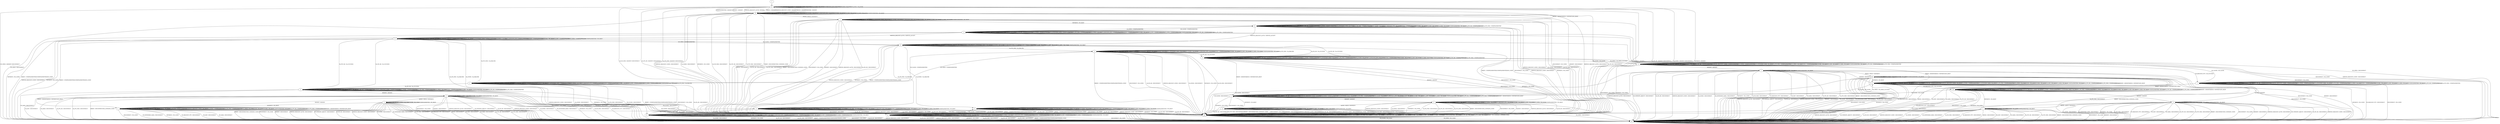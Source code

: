 digraph "" {
	graph ["Incoming time"=0.4537067413330078,
		"Outgoing time"=0.5196747779846191,
		Output="{'States': 32, 'Transitions': 683, 'Filename': '../results/ssh/OpenSSH-OpenSSH-cvc4-5.dot'}",
		Reference="{'States': 32, 'Transitions': 683, 'Filename': '../subjects/ssh/OpenSSH.dot'}",
		Solver=cvc4,
		Updated="{'States': 32, 'Transitions': 683, 'Filename': '../subjects/ssh/OpenSSH.dot'}",
		"f-measure"=1.0,
		precision=1.0,
		recall=1.0
	];
	a -> a	[key=0,
		label="KEXINIT / UNIMPLEMENTED"];
	a -> a	[key=1,
		label="SERVICE_REQUEST_AUTH / SERVICE_ACCEPT"];
	a -> a	[key=2,
		label="CH_WINDOW_ADJUST / CH_NONE"];
	a -> a	[key=3,
		label="DEBUG / NO_RESP"];
	a -> a	[key=4,
		label="CH_EXTENDED_DATA / CH_NONE"];
	a -> a	[key=5,
		label="CH_CLOSE / CH_NONE"];
	a -> a	[key=6,
		label="CH_REQUEST_PTY / CH_NONE"];
	a -> a	[key=7,
		label="KEX30 / UNIMPLEMENTED"];
	a -> a	[key=8,
		label="IGNORE / NO_RESP"];
	a -> a	[key=9,
		label="CH_EOF / CH_NONE"];
	a -> a	[key=10,
		label="CH_DATA / CH_NONE"];
	a -> a	[key=11,
		label="UNIMPLEMENTED / NO_RESP"];
	a -> a	[key=12,
		label="UA_PW_NOK / UA_FAILURE"];
	a -> h	[key=0,
		label="UA_PW_OK / UA_SUCCESS"];
	a -> u	[key=0,
		label="CH_OPEN / UNIMPLEMENTED"];
	a -> aa	[key=0,
		label="DISCONNECT / NO_CONN"];
	a -> aa	[key=1,
		label="UA_PK_OK / DISCONNECT"];
	a -> aa	[key=2,
		label="SERVICE_REQUEST_CONN / DISCONNECT"];
	a -> aa	[key=3,
		label="UA_NONE / DISCONNECT"];
	a -> aa	[key=4,
		label="NEWKEYS / NO_CONN"];
	a -> aa	[key=5,
		label="UA_PK_NOK / DISCONNECT"];
	a -> aa	[key=6,
		label="REKEY / UNIMPLEMENTED|UNIMPLEMENTED|NO_CONN"];
	b -> b	[key=0,
		label="KEXINIT / UNIMPLEMENTED"];
	b -> b	[key=1,
		label="CH_WINDOW_ADJUST / CH_NONE"];
	b -> b	[key=2,
		label="DEBUG / NO_RESP"];
	b -> b	[key=3,
		label="UA_PK_OK / UNIMPLEMENTED"];
	b -> b	[key=4,
		label="UA_NONE / UNIMPLEMENTED"];
	b -> b	[key=5,
		label="CH_EXTENDED_DATA / CH_NONE"];
	b -> b	[key=6,
		label="UA_PK_NOK / UNIMPLEMENTED"];
	b -> b	[key=7,
		label="CH_CLOSE / CH_NONE"];
	b -> b	[key=8,
		label="CH_REQUEST_PTY / CH_NONE"];
	b -> b	[key=9,
		label="KEX30 / UNIMPLEMENTED"];
	b -> b	[key=10,
		label="IGNORE / NO_RESP"];
	b -> b	[key=11,
		label="CH_EOF / CH_NONE"];
	b -> b	[key=12,
		label="CH_DATA / CH_NONE"];
	b -> b	[key=13,
		label="UNIMPLEMENTED / NO_RESP"];
	b -> b	[key=14,
		label="UA_PW_OK / UNIMPLEMENTED"];
	b -> b	[key=15,
		label="UA_PW_NOK / UNIMPLEMENTED"];
	b -> j	[key=0,
		label="CH_OPEN / UNIMPLEMENTED"];
	b -> w	[key=0,
		label="SERVICE_REQUEST_AUTH / SERVICE_ACCEPT"];
	b -> aa	[key=0,
		label="DISCONNECT / NO_CONN"];
	b -> aa	[key=1,
		label="SERVICE_REQUEST_CONN / DISCONNECT"];
	b -> aa	[key=2,
		label="NEWKEYS / NO_CONN"];
	b -> aa	[key=3,
		label="REKEY / UNIMPLEMENTED|UNIMPLEMENTED|NO_CONN"];
	c -> b	[key=0,
		label="NEWKEYS / NO_RESP"];
	c -> c	[key=0,
		label="CH_WINDOW_ADJUST / CH_NONE"];
	c -> c	[key=1,
		label="DEBUG / NO_RESP"];
	c -> c	[key=2,
		label="CH_EXTENDED_DATA / CH_NONE"];
	c -> c	[key=3,
		label="CH_CLOSE / CH_NONE"];
	c -> c	[key=4,
		label="CH_REQUEST_PTY / CH_NONE"];
	c -> c	[key=5,
		label="IGNORE / NO_RESP"];
	c -> c	[key=6,
		label="CH_EOF / CH_NONE"];
	c -> c	[key=7,
		label="CH_DATA / CH_NONE"];
	c -> c	[key=8,
		label="UNIMPLEMENTED / NO_RESP"];
	c -> aa	[key=0,
		label="DISCONNECT / NO_CONN"];
	c -> aa	[key=1,
		label="KEXINIT / DISCONNECT"];
	c -> aa	[key=2,
		label="SERVICE_REQUEST_AUTH / DISCONNECT"];
	c -> aa	[key=3,
		label="UA_PK_OK / DISCONNECT"];
	c -> aa	[key=4,
		label="SERVICE_REQUEST_CONN / DISCONNECT"];
	c -> aa	[key=5,
		label="UA_NONE / DISCONNECT"];
	c -> aa	[key=6,
		label="UA_PK_NOK / DISCONNECT"];
	c -> aa	[key=7,
		label="KEX30 / DISCONNECT"];
	c -> aa	[key=8,
		label="UA_PW_OK / DISCONNECT"];
	c -> aa	[key=9,
		label="UA_PW_NOK / DISCONNECT"];
	c -> aa	[key=10,
		label="REKEY / DISCONNECT|NO_CONN|NO_CONN"];
	c -> ee	[key=0,
		label="CH_OPEN / DISCONNECT"];
	d -> d	[key=0,
		label="SERVICE_REQUEST_AUTH / UNIMPLEMENTED"];
	d -> d	[key=1,
		label="CH_WINDOW_ADJUST / NO_RESP"];
	d -> d	[key=2,
		label="DEBUG / NO_RESP"];
	d -> d	[key=3,
		label="UA_PK_OK / UNIMPLEMENTED"];
	d -> d	[key=4,
		label="SERVICE_REQUEST_CONN / UNIMPLEMENTED"];
	d -> d	[key=5,
		label="UA_NONE / UNIMPLEMENTED"];
	d -> d	[key=6,
		label="CH_EXTENDED_DATA / NO_RESP"];
	d -> d	[key=7,
		label="UA_PK_NOK / UNIMPLEMENTED"];
	d -> d	[key=8,
		label="CH_OPEN / CH_MAX"];
	d -> d	[key=9,
		label="KEX30 / UNIMPLEMENTED"];
	d -> d	[key=10,
		label="IGNORE / NO_RESP"];
	d -> d	[key=11,
		label="CH_EOF / NO_RESP"];
	d -> d	[key=12,
		label="CH_DATA / NO_RESP"];
	d -> d	[key=13,
		label="UNIMPLEMENTED / NO_RESP"];
	d -> d	[key=14,
		label="UA_PW_OK / UNIMPLEMENTED"];
	d -> d	[key=15,
		label="UA_PW_NOK / UNIMPLEMENTED"];
	d -> h	[key=0,
		label="CH_CLOSE / CH_CLOSE"];
	d -> i	[key=0,
		label="CH_REQUEST_PTY / CH_SUCCESS"];
	d -> p	[key=0,
		label="REKEY / KEXINIT|KEX31+NEWKEYS|NO_RESP"];
	d -> t	[key=0,
		label="KEXINIT / KEXINIT"];
	d -> ee	[key=0,
		label="DISCONNECT / NO_CONN"];
	d -> ee	[key=1,
		label="NEWKEYS / NO_CONN"];
	e -> e	[key=0,
		label="KEXINIT / UNIMPLEMENTED"];
	e -> e	[key=1,
		label="SERVICE_REQUEST_AUTH / SERVICE_ACCEPT"];
	e -> e	[key=2,
		label="CH_WINDOW_ADJUST / CH_NONE"];
	e -> e	[key=3,
		label="DEBUG / NO_RESP"];
	e -> e	[key=4,
		label="CH_EXTENDED_DATA / CH_NONE"];
	e -> e	[key=5,
		label="UA_PK_NOK / UA_FAILURE"];
	e -> e	[key=6,
		label="CH_CLOSE / CH_NONE"];
	e -> e	[key=7,
		label="CH_REQUEST_PTY / CH_NONE"];
	e -> e	[key=8,
		label="KEX30 / UNIMPLEMENTED"];
	e -> e	[key=9,
		label="IGNORE / NO_RESP"];
	e -> e	[key=10,
		label="CH_EOF / CH_NONE"];
	e -> e	[key=11,
		label="CH_DATA / CH_NONE"];
	e -> e	[key=12,
		label="UNIMPLEMENTED / NO_RESP"];
	e -> k	[key=0,
		label="CH_OPEN / UNIMPLEMENTED"];
	e -> aa	[key=0,
		label="DISCONNECT / NO_CONN"];
	e -> aa	[key=1,
		label="UA_PK_OK / DISCONNECT"];
	e -> aa	[key=2,
		label="SERVICE_REQUEST_CONN / DISCONNECT"];
	e -> aa	[key=3,
		label="UA_NONE / DISCONNECT"];
	e -> aa	[key=4,
		label="NEWKEYS / NO_CONN"];
	e -> aa	[key=5,
		label="UA_PW_OK / DISCONNECT"];
	e -> aa	[key=6,
		label="UA_PW_NOK / DISCONNECT"];
	e -> aa	[key=7,
		label="REKEY / UNIMPLEMENTED|UNIMPLEMENTED|NO_CONN"];
	f -> m	[key=0];
	g -> g	[key=0,
		label="CH_WINDOW_ADJUST / CH_NONE"];
	g -> g	[key=1,
		label="DEBUG / NO_RESP"];
	g -> g	[key=2,
		label="CH_EXTENDED_DATA / CH_NONE"];
	g -> g	[key=3,
		label="CH_CLOSE / CH_NONE"];
	g -> g	[key=4,
		label="CH_REQUEST_PTY / CH_NONE"];
	g -> g	[key=5,
		label="IGNORE / NO_RESP"];
	g -> g	[key=6,
		label="CH_EOF / CH_NONE"];
	g -> g	[key=7,
		label="CH_DATA / CH_NONE"];
	g -> g	[key=8,
		label="UNIMPLEMENTED / NO_RESP"];
	g -> r	[key=0,
		label="NEWKEYS / NO_RESP"];
	g -> aa	[key=0,
		label="DISCONNECT / NO_CONN"];
	g -> aa	[key=1,
		label="KEXINIT / DISCONNECT"];
	g -> aa	[key=2,
		label="SERVICE_REQUEST_AUTH / DISCONNECT"];
	g -> aa	[key=3,
		label="UA_PK_OK / DISCONNECT"];
	g -> aa	[key=4,
		label="SERVICE_REQUEST_CONN / DISCONNECT"];
	g -> aa	[key=5,
		label="UA_NONE / DISCONNECT"];
	g -> aa	[key=6,
		label="UA_PK_NOK / DISCONNECT"];
	g -> aa	[key=7,
		label="KEX30 / DISCONNECT"];
	g -> aa	[key=8,
		label="UA_PW_OK / DISCONNECT"];
	g -> aa	[key=9,
		label="UA_PW_NOK / DISCONNECT"];
	g -> aa	[key=10,
		label="REKEY / DISCONNECT|NO_CONN|NO_CONN"];
	g -> ee	[key=0,
		label="CH_OPEN / DISCONNECT"];
	h -> d	[key=0,
		label="CH_OPEN / CH_OPEN_SUCCESS"];
	h -> h	[key=0,
		label="SERVICE_REQUEST_AUTH / UNIMPLEMENTED"];
	h -> h	[key=1,
		label="CH_WINDOW_ADJUST / CH_NONE"];
	h -> h	[key=2,
		label="DEBUG / NO_RESP"];
	h -> h	[key=3,
		label="UA_PK_OK / UNIMPLEMENTED"];
	h -> h	[key=4,
		label="SERVICE_REQUEST_CONN / UNIMPLEMENTED"];
	h -> h	[key=5,
		label="UA_NONE / UNIMPLEMENTED"];
	h -> h	[key=6,
		label="CH_EXTENDED_DATA / CH_NONE"];
	h -> h	[key=7,
		label="UA_PK_NOK / UNIMPLEMENTED"];
	h -> h	[key=8,
		label="CH_CLOSE / CH_NONE"];
	h -> h	[key=9,
		label="CH_REQUEST_PTY / CH_NONE"];
	h -> h	[key=10,
		label="KEX30 / UNIMPLEMENTED"];
	h -> h	[key=11,
		label="IGNORE / NO_RESP"];
	h -> h	[key=12,
		label="CH_EOF / CH_NONE"];
	h -> h	[key=13,
		label="CH_DATA / CH_NONE"];
	h -> h	[key=14,
		label="UNIMPLEMENTED / NO_RESP"];
	h -> h	[key=15,
		label="UA_PW_OK / UNIMPLEMENTED"];
	h -> h	[key=16,
		label="UA_PW_NOK / UNIMPLEMENTED"];
	h -> r	[key=0,
		label="REKEY / KEXINIT|KEX31+NEWKEYS|NO_RESP"];
	h -> y	[key=0,
		label="KEXINIT / KEXINIT"];
	h -> aa	[key=0,
		label="DISCONNECT / NO_CONN"];
	h -> aa	[key=1,
		label="NEWKEYS / NO_CONN"];
	i -> h	[key=0,
		label="CH_CLOSE / CH_CLOSE"];
	i -> i	[key=0,
		label="SERVICE_REQUEST_AUTH / UNIMPLEMENTED"];
	i -> i	[key=1,
		label="CH_WINDOW_ADJUST / NO_RESP"];
	i -> i	[key=2,
		label="DEBUG / NO_RESP"];
	i -> i	[key=3,
		label="UA_PK_OK / UNIMPLEMENTED"];
	i -> i	[key=4,
		label="SERVICE_REQUEST_CONN / UNIMPLEMENTED"];
	i -> i	[key=5,
		label="UA_NONE / UNIMPLEMENTED"];
	i -> i	[key=6,
		label="CH_EXTENDED_DATA / NO_RESP"];
	i -> i	[key=7,
		label="UA_PK_NOK / UNIMPLEMENTED"];
	i -> i	[key=8,
		label="CH_OPEN / CH_MAX"];
	i -> i	[key=9,
		label="KEX30 / UNIMPLEMENTED"];
	i -> i	[key=10,
		label="IGNORE / NO_RESP"];
	i -> i	[key=11,
		label="CH_EOF / NO_RESP"];
	i -> i	[key=12,
		label="CH_DATA / NO_RESP"];
	i -> i	[key=13,
		label="UNIMPLEMENTED / NO_RESP"];
	i -> i	[key=14,
		label="UA_PW_OK / UNIMPLEMENTED"];
	i -> i	[key=15,
		label="UA_PW_NOK / UNIMPLEMENTED"];
	i -> n	[key=0,
		label="KEXINIT / KEXINIT"];
	i -> dd	[key=0,
		label="REKEY / KEXINIT|KEX31+NEWKEYS|NO_RESP"];
	i -> ee	[key=0,
		label="DISCONNECT / NO_CONN"];
	i -> ee	[key=1,
		label="NEWKEYS / NO_CONN"];
	i -> ee	[key=2,
		label="CH_REQUEST_PTY / DISCONNECT"];
	j -> b	[key=0,
		label="CH_CLOSE / UNIMPLEMENTED"];
	j -> j	[key=0,
		label="KEXINIT / UNIMPLEMENTED"];
	j -> j	[key=1,
		label="CH_WINDOW_ADJUST / UNIMPLEMENTED"];
	j -> j	[key=2,
		label="DEBUG / NO_RESP"];
	j -> j	[key=3,
		label="UA_PK_OK / UNIMPLEMENTED"];
	j -> j	[key=4,
		label="UA_NONE / UNIMPLEMENTED"];
	j -> j	[key=5,
		label="CH_EXTENDED_DATA / UNIMPLEMENTED"];
	j -> j	[key=6,
		label="UA_PK_NOK / UNIMPLEMENTED"];
	j -> j	[key=7,
		label="CH_OPEN / CH_MAX"];
	j -> j	[key=8,
		label="CH_REQUEST_PTY / UNIMPLEMENTED"];
	j -> j	[key=9,
		label="KEX30 / UNIMPLEMENTED"];
	j -> j	[key=10,
		label="IGNORE / NO_RESP"];
	j -> j	[key=11,
		label="CH_EOF / UNIMPLEMENTED"];
	j -> j	[key=12,
		label="CH_DATA / UNIMPLEMENTED"];
	j -> j	[key=13,
		label="UNIMPLEMENTED / NO_RESP"];
	j -> j	[key=14,
		label="UA_PW_OK / UNIMPLEMENTED"];
	j -> j	[key=15,
		label="UA_PW_NOK / UNIMPLEMENTED"];
	j -> cc	[key=0,
		label="SERVICE_REQUEST_AUTH / SERVICE_ACCEPT"];
	j -> ee	[key=0,
		label="DISCONNECT / NO_CONN"];
	j -> ee	[key=1,
		label="SERVICE_REQUEST_CONN / DISCONNECT"];
	j -> ee	[key=2,
		label="NEWKEYS / NO_CONN"];
	j -> ee	[key=3,
		label="REKEY / UNIMPLEMENTED|UNIMPLEMENTED|NO_CONN"];
	k -> e	[key=0,
		label="CH_CLOSE / UNIMPLEMENTED"];
	k -> k	[key=0,
		label="KEXINIT / UNIMPLEMENTED"];
	k -> k	[key=1,
		label="SERVICE_REQUEST_AUTH / SERVICE_ACCEPT"];
	k -> k	[key=2,
		label="CH_WINDOW_ADJUST / UNIMPLEMENTED"];
	k -> k	[key=3,
		label="DEBUG / NO_RESP"];
	k -> k	[key=4,
		label="CH_EXTENDED_DATA / UNIMPLEMENTED"];
	k -> k	[key=5,
		label="UA_PK_NOK / UA_FAILURE"];
	k -> k	[key=6,
		label="CH_OPEN / CH_MAX"];
	k -> k	[key=7,
		label="CH_REQUEST_PTY / UNIMPLEMENTED"];
	k -> k	[key=8,
		label="KEX30 / UNIMPLEMENTED"];
	k -> k	[key=9,
		label="IGNORE / NO_RESP"];
	k -> k	[key=10,
		label="CH_EOF / UNIMPLEMENTED"];
	k -> k	[key=11,
		label="CH_DATA / UNIMPLEMENTED"];
	k -> k	[key=12,
		label="UNIMPLEMENTED / NO_RESP"];
	k -> ee	[key=0,
		label="DISCONNECT / NO_CONN"];
	k -> ee	[key=1,
		label="UA_PK_OK / DISCONNECT"];
	k -> ee	[key=2,
		label="SERVICE_REQUEST_CONN / DISCONNECT"];
	k -> ee	[key=3,
		label="UA_NONE / DISCONNECT"];
	k -> ee	[key=4,
		label="NEWKEYS / NO_CONN"];
	k -> ee	[key=5,
		label="UA_PW_OK / DISCONNECT"];
	k -> ee	[key=6,
		label="UA_PW_NOK / DISCONNECT"];
	k -> ee	[key=7,
		label="REKEY / UNIMPLEMENTED|UNIMPLEMENTED|NO_CONN"];
	l -> l	[key=0,
		label="DEBUG / NO_RESP"];
	l -> l	[key=1,
		label="CH_OPEN / CH_MAX"];
	l -> l	[key=2,
		label="IGNORE / NO_RESP"];
	l -> l	[key=3,
		label="UNIMPLEMENTED / NO_RESP"];
	l -> o	[key=0,
		label="KEX30 / KEX31+NEWKEYS"];
	l -> aa	[key=0,
		label="CH_CLOSE / DISCONNECT"];
	l -> ee	[key=0,
		label="DISCONNECT / NO_CONN"];
	l -> ee	[key=1,
		label="KEXINIT / DISCONNECT"];
	l -> ee	[key=2,
		label="SERVICE_REQUEST_AUTH / DISCONNECT"];
	l -> ee	[key=3,
		label="CH_WINDOW_ADJUST / DISCONNECT"];
	l -> ee	[key=4,
		label="UA_PK_OK / DISCONNECT"];
	l -> ee	[key=5,
		label="SERVICE_REQUEST_CONN / DISCONNECT"];
	l -> ee	[key=6,
		label="UA_NONE / DISCONNECT"];
	l -> ee	[key=7,
		label="CH_EXTENDED_DATA / DISCONNECT"];
	l -> ee	[key=8,
		label="NEWKEYS / NO_CONN"];
	l -> ee	[key=9,
		label="UA_PK_NOK / DISCONNECT"];
	l -> ee	[key=10,
		label="CH_REQUEST_PTY / DISCONNECT"];
	l -> ee	[key=11,
		label="CH_EOF / DISCONNECT"];
	l -> ee	[key=12,
		label="CH_DATA / DISCONNECT"];
	l -> ee	[key=13,
		label="UA_PW_OK / DISCONNECT"];
	l -> ee	[key=14,
		label="UA_PW_NOK / DISCONNECT"];
	l -> ee	[key=15,
		label="REKEY / DISCONNECT|NO_CONN|NO_CONN"];
	m -> b	[key=0,
		label="REKEY / KEXINIT|KEX31+NEWKEYS|NO_RESP"];
	m -> m	[key=0,
		label="CH_WINDOW_ADJUST / CH_NONE"];
	m -> m	[key=1,
		label="CH_EXTENDED_DATA / CH_NONE"];
	m -> m	[key=2,
		label="CH_CLOSE / CH_NONE"];
	m -> m	[key=3,
		label="CH_REQUEST_PTY / CH_NONE"];
	m -> m	[key=4,
		label="CH_EOF / CH_NONE"];
	m -> m	[key=5,
		label="CH_DATA / CH_NONE"];
	m -> aa	[key=0,
		label="DISCONNECT / KEXINIT"];
	m -> aa	[key=1,
		label="UA_PK_OK / KEXINIT+DISCONNECT"];
	m -> aa	[key=2,
		label="UA_NONE / KEXINIT+DISCONNECT"];
	m -> aa	[key=3,
		label="NEWKEYS / KEXINIT"];
	m -> aa	[key=4,
		label="UA_PK_NOK / KEXINIT+DISCONNECT"];
	m -> aa	[key=5,
		label="UA_PW_OK / KEXINIT+DISCONNECT"];
	m -> aa	[key=6,
		label="UA_PW_NOK / KEXINIT+DISCONNECT"];
	m -> ee	[key=0,
		label="CH_OPEN / KEXINIT+DISCONNECT"];
	m -> ff	[key=0,
		label="KEXINIT / KEXINIT"];
	m -> ff	[key=1,
		label="SERVICE_REQUEST_AUTH / KEXINIT"];
	m -> ff	[key=2,
		label="DEBUG / KEXINIT"];
	m -> ff	[key=3,
		label="SERVICE_REQUEST_CONN / KEXINIT"];
	m -> ff	[key=4,
		label="KEX30 / KEXINIT"];
	m -> ff	[key=5,
		label="IGNORE / KEXINIT"];
	m -> ff	[key=6,
		label="UNIMPLEMENTED / KEXINIT"];
	n -> n	[key=0,
		label="DEBUG / NO_RESP"];
	n -> n	[key=1,
		label="CH_OPEN / CH_MAX"];
	n -> n	[key=2,
		label="IGNORE / NO_RESP"];
	n -> n	[key=3,
		label="UNIMPLEMENTED / NO_RESP"];
	n -> s	[key=0,
		label="KEX30 / KEX31+NEWKEYS"];
	n -> aa	[key=0,
		label="CH_CLOSE / DISCONNECT"];
	n -> ee	[key=0,
		label="DISCONNECT / NO_CONN"];
	n -> ee	[key=1,
		label="KEXINIT / DISCONNECT"];
	n -> ee	[key=2,
		label="SERVICE_REQUEST_AUTH / DISCONNECT"];
	n -> ee	[key=3,
		label="CH_WINDOW_ADJUST / DISCONNECT"];
	n -> ee	[key=4,
		label="UA_PK_OK / DISCONNECT"];
	n -> ee	[key=5,
		label="SERVICE_REQUEST_CONN / DISCONNECT"];
	n -> ee	[key=6,
		label="UA_NONE / DISCONNECT"];
	n -> ee	[key=7,
		label="CH_EXTENDED_DATA / DISCONNECT"];
	n -> ee	[key=8,
		label="NEWKEYS / NO_CONN"];
	n -> ee	[key=9,
		label="UA_PK_NOK / DISCONNECT"];
	n -> ee	[key=10,
		label="CH_REQUEST_PTY / DISCONNECT"];
	n -> ee	[key=11,
		label="CH_EOF / DISCONNECT"];
	n -> ee	[key=12,
		label="CH_DATA / DISCONNECT"];
	n -> ee	[key=13,
		label="UA_PW_OK / DISCONNECT"];
	n -> ee	[key=14,
		label="UA_PW_NOK / DISCONNECT"];
	n -> ee	[key=15,
		label="REKEY / DISCONNECT|NO_CONN|NO_CONN"];
	o -> o	[key=0,
		label="DEBUG / NO_RESP"];
	o -> o	[key=1,
		label="CH_OPEN / CH_MAX"];
	o -> o	[key=2,
		label="IGNORE / NO_RESP"];
	o -> o	[key=3,
		label="UNIMPLEMENTED / NO_RESP"];
	o -> z	[key=0,
		label="NEWKEYS / NO_RESP"];
	o -> aa	[key=0,
		label="CH_CLOSE / DISCONNECT"];
	o -> ee	[key=0,
		label="DISCONNECT / NO_CONN"];
	o -> ee	[key=1,
		label="KEXINIT / DISCONNECT"];
	o -> ee	[key=2,
		label="SERVICE_REQUEST_AUTH / DISCONNECT"];
	o -> ee	[key=3,
		label="CH_WINDOW_ADJUST / DISCONNECT"];
	o -> ee	[key=4,
		label="UA_PK_OK / DISCONNECT"];
	o -> ee	[key=5,
		label="SERVICE_REQUEST_CONN / DISCONNECT"];
	o -> ee	[key=6,
		label="UA_NONE / DISCONNECT"];
	o -> ee	[key=7,
		label="CH_EXTENDED_DATA / DISCONNECT"];
	o -> ee	[key=8,
		label="UA_PK_NOK / DISCONNECT"];
	o -> ee	[key=9,
		label="CH_REQUEST_PTY / DISCONNECT"];
	o -> ee	[key=10,
		label="KEX30 / DISCONNECT"];
	o -> ee	[key=11,
		label="CH_EOF / DISCONNECT"];
	o -> ee	[key=12,
		label="CH_DATA / DISCONNECT"];
	o -> ee	[key=13,
		label="UA_PW_OK / DISCONNECT"];
	o -> ee	[key=14,
		label="UA_PW_NOK / DISCONNECT"];
	o -> ee	[key=15,
		label="REKEY / DISCONNECT|NO_CONN|NO_CONN"];
	p -> p	[key=0,
		label="SERVICE_REQUEST_AUTH / NO_RESP"];
	p -> p	[key=1,
		label="CH_WINDOW_ADJUST / NO_RESP"];
	p -> p	[key=2,
		label="DEBUG / NO_RESP"];
	p -> p	[key=3,
		label="UA_PK_OK / UNIMPLEMENTED"];
	p -> p	[key=4,
		label="SERVICE_REQUEST_CONN / NO_RESP"];
	p -> p	[key=5,
		label="UA_NONE / UNIMPLEMENTED"];
	p -> p	[key=6,
		label="CH_EXTENDED_DATA / NO_RESP"];
	p -> p	[key=7,
		label="UA_PK_NOK / UNIMPLEMENTED"];
	p -> p	[key=8,
		label="CH_OPEN / CH_MAX"];
	p -> p	[key=9,
		label="KEX30 / NO_RESP"];
	p -> p	[key=10,
		label="IGNORE / NO_RESP"];
	p -> p	[key=11,
		label="CH_EOF / NO_RESP"];
	p -> p	[key=12,
		label="CH_DATA / NO_RESP"];
	p -> p	[key=13,
		label="UNIMPLEMENTED / NO_RESP"];
	p -> p	[key=14,
		label="UA_PW_OK / UNIMPLEMENTED"];
	p -> p	[key=15,
		label="UA_PW_NOK / UNIMPLEMENTED"];
	p -> p	[key=16,
		label="REKEY / KEXINIT|KEX31+NEWKEYS|NO_RESP"];
	p -> r	[key=0,
		label="CH_CLOSE / CH_CLOSE"];
	p -> t	[key=0,
		label="KEXINIT / KEXINIT"];
	p -> dd	[key=0,
		label="CH_REQUEST_PTY / CH_SUCCESS"];
	p -> ee	[key=0,
		label="DISCONNECT / NO_CONN"];
	p -> ee	[key=1,
		label="NEWKEYS / NO_CONN"];
	q -> q	[key=0,
		label="KEXINIT / UNIMPLEMENTED"];
	q -> q	[key=1,
		label="SERVICE_REQUEST_AUTH / SERVICE_ACCEPT"];
	q -> q	[key=2,
		label="CH_WINDOW_ADJUST / UNIMPLEMENTED"];
	q -> q	[key=3,
		label="DEBUG / NO_RESP"];
	q -> q	[key=4,
		label="UA_NONE / UA_FAILURE"];
	q -> q	[key=5,
		label="CH_EXTENDED_DATA / UNIMPLEMENTED"];
	q -> q	[key=6,
		label="CH_OPEN / CH_MAX"];
	q -> q	[key=7,
		label="CH_REQUEST_PTY / UNIMPLEMENTED"];
	q -> q	[key=8,
		label="KEX30 / UNIMPLEMENTED"];
	q -> q	[key=9,
		label="IGNORE / NO_RESP"];
	q -> q	[key=10,
		label="CH_EOF / UNIMPLEMENTED"];
	q -> q	[key=11,
		label="CH_DATA / UNIMPLEMENTED"];
	q -> q	[key=12,
		label="UNIMPLEMENTED / NO_RESP"];
	q -> v	[key=0,
		label="CH_CLOSE / UNIMPLEMENTED"];
	q -> ee	[key=0,
		label="DISCONNECT / NO_CONN"];
	q -> ee	[key=1,
		label="UA_PK_OK / DISCONNECT"];
	q -> ee	[key=2,
		label="SERVICE_REQUEST_CONN / DISCONNECT"];
	q -> ee	[key=3,
		label="NEWKEYS / NO_CONN"];
	q -> ee	[key=4,
		label="UA_PK_NOK / DISCONNECT"];
	q -> ee	[key=5,
		label="UA_PW_OK / DISCONNECT"];
	q -> ee	[key=6,
		label="UA_PW_NOK / DISCONNECT"];
	q -> ee	[key=7,
		label="REKEY / UNIMPLEMENTED|UNIMPLEMENTED|NO_CONN"];
	r -> p	[key=0,
		label="CH_OPEN / CH_OPEN_SUCCESS"];
	r -> r	[key=0,
		label="SERVICE_REQUEST_AUTH / NO_RESP"];
	r -> r	[key=1,
		label="CH_WINDOW_ADJUST / CH_NONE"];
	r -> r	[key=2,
		label="DEBUG / NO_RESP"];
	r -> r	[key=3,
		label="UA_PK_OK / UNIMPLEMENTED"];
	r -> r	[key=4,
		label="SERVICE_REQUEST_CONN / NO_RESP"];
	r -> r	[key=5,
		label="UA_NONE / UNIMPLEMENTED"];
	r -> r	[key=6,
		label="CH_EXTENDED_DATA / CH_NONE"];
	r -> r	[key=7,
		label="UA_PK_NOK / UNIMPLEMENTED"];
	r -> r	[key=8,
		label="CH_CLOSE / CH_NONE"];
	r -> r	[key=9,
		label="CH_REQUEST_PTY / CH_NONE"];
	r -> r	[key=10,
		label="KEX30 / NO_RESP"];
	r -> r	[key=11,
		label="IGNORE / NO_RESP"];
	r -> r	[key=12,
		label="CH_EOF / CH_NONE"];
	r -> r	[key=13,
		label="CH_DATA / CH_NONE"];
	r -> r	[key=14,
		label="UNIMPLEMENTED / NO_RESP"];
	r -> r	[key=15,
		label="UA_PW_OK / UNIMPLEMENTED"];
	r -> r	[key=16,
		label="UA_PW_NOK / UNIMPLEMENTED"];
	r -> r	[key=17,
		label="REKEY / KEXINIT|KEX31+NEWKEYS|NO_RESP"];
	r -> y	[key=0,
		label="KEXINIT / KEXINIT"];
	r -> aa	[key=0,
		label="DISCONNECT / NO_CONN"];
	r -> aa	[key=1,
		label="NEWKEYS / NO_CONN"];
	s -> s	[key=0,
		label="DEBUG / NO_RESP"];
	s -> s	[key=1,
		label="CH_OPEN / CH_MAX"];
	s -> s	[key=2,
		label="IGNORE / NO_RESP"];
	s -> s	[key=3,
		label="UNIMPLEMENTED / NO_RESP"];
	s -> aa	[key=0,
		label="CH_CLOSE / DISCONNECT"];
	s -> dd	[key=0,
		label="NEWKEYS / NO_RESP"];
	s -> ee	[key=0,
		label="DISCONNECT / NO_CONN"];
	s -> ee	[key=1,
		label="KEXINIT / DISCONNECT"];
	s -> ee	[key=2,
		label="SERVICE_REQUEST_AUTH / DISCONNECT"];
	s -> ee	[key=3,
		label="CH_WINDOW_ADJUST / DISCONNECT"];
	s -> ee	[key=4,
		label="UA_PK_OK / DISCONNECT"];
	s -> ee	[key=5,
		label="SERVICE_REQUEST_CONN / DISCONNECT"];
	s -> ee	[key=6,
		label="UA_NONE / DISCONNECT"];
	s -> ee	[key=7,
		label="CH_EXTENDED_DATA / DISCONNECT"];
	s -> ee	[key=8,
		label="UA_PK_NOK / DISCONNECT"];
	s -> ee	[key=9,
		label="CH_REQUEST_PTY / DISCONNECT"];
	s -> ee	[key=10,
		label="KEX30 / DISCONNECT"];
	s -> ee	[key=11,
		label="CH_EOF / DISCONNECT"];
	s -> ee	[key=12,
		label="CH_DATA / DISCONNECT"];
	s -> ee	[key=13,
		label="UA_PW_OK / DISCONNECT"];
	s -> ee	[key=14,
		label="UA_PW_NOK / DISCONNECT"];
	s -> ee	[key=15,
		label="REKEY / DISCONNECT|NO_CONN|NO_CONN"];
	t -> t	[key=0,
		label="DEBUG / NO_RESP"];
	t -> t	[key=1,
		label="CH_OPEN / CH_MAX"];
	t -> t	[key=2,
		label="IGNORE / NO_RESP"];
	t -> t	[key=3,
		label="UNIMPLEMENTED / NO_RESP"];
	t -> aa	[key=0,
		label="CH_CLOSE / DISCONNECT"];
	t -> bb	[key=0,
		label="KEX30 / KEX31+NEWKEYS"];
	t -> ee	[key=0,
		label="DISCONNECT / NO_CONN"];
	t -> ee	[key=1,
		label="KEXINIT / DISCONNECT"];
	t -> ee	[key=2,
		label="SERVICE_REQUEST_AUTH / DISCONNECT"];
	t -> ee	[key=3,
		label="CH_WINDOW_ADJUST / DISCONNECT"];
	t -> ee	[key=4,
		label="UA_PK_OK / DISCONNECT"];
	t -> ee	[key=5,
		label="SERVICE_REQUEST_CONN / DISCONNECT"];
	t -> ee	[key=6,
		label="UA_NONE / DISCONNECT"];
	t -> ee	[key=7,
		label="CH_EXTENDED_DATA / DISCONNECT"];
	t -> ee	[key=8,
		label="NEWKEYS / NO_CONN"];
	t -> ee	[key=9,
		label="UA_PK_NOK / DISCONNECT"];
	t -> ee	[key=10,
		label="CH_REQUEST_PTY / DISCONNECT"];
	t -> ee	[key=11,
		label="CH_EOF / DISCONNECT"];
	t -> ee	[key=12,
		label="CH_DATA / DISCONNECT"];
	t -> ee	[key=13,
		label="UA_PW_OK / DISCONNECT"];
	t -> ee	[key=14,
		label="UA_PW_NOK / DISCONNECT"];
	t -> ee	[key=15,
		label="REKEY / DISCONNECT|NO_CONN|NO_CONN"];
	u -> a	[key=0,
		label="CH_CLOSE / UNIMPLEMENTED"];
	u -> u	[key=0,
		label="KEXINIT / UNIMPLEMENTED"];
	u -> u	[key=1,
		label="SERVICE_REQUEST_AUTH / SERVICE_ACCEPT"];
	u -> u	[key=2,
		label="CH_WINDOW_ADJUST / UNIMPLEMENTED"];
	u -> u	[key=3,
		label="DEBUG / NO_RESP"];
	u -> u	[key=4,
		label="CH_EXTENDED_DATA / UNIMPLEMENTED"];
	u -> u	[key=5,
		label="CH_OPEN / CH_MAX"];
	u -> u	[key=6,
		label="CH_REQUEST_PTY / UNIMPLEMENTED"];
	u -> u	[key=7,
		label="KEX30 / UNIMPLEMENTED"];
	u -> u	[key=8,
		label="IGNORE / NO_RESP"];
	u -> u	[key=9,
		label="CH_EOF / UNIMPLEMENTED"];
	u -> u	[key=10,
		label="CH_DATA / UNIMPLEMENTED"];
	u -> u	[key=11,
		label="UNIMPLEMENTED / NO_RESP"];
	u -> u	[key=12,
		label="UA_PW_NOK / UA_FAILURE"];
	u -> x	[key=0,
		label="UA_PW_OK / UA_SUCCESS"];
	u -> ee	[key=0,
		label="DISCONNECT / NO_CONN"];
	u -> ee	[key=1,
		label="UA_PK_OK / DISCONNECT"];
	u -> ee	[key=2,
		label="SERVICE_REQUEST_CONN / DISCONNECT"];
	u -> ee	[key=3,
		label="UA_NONE / DISCONNECT"];
	u -> ee	[key=4,
		label="NEWKEYS / NO_CONN"];
	u -> ee	[key=5,
		label="UA_PK_NOK / DISCONNECT"];
	u -> ee	[key=6,
		label="REKEY / UNIMPLEMENTED|UNIMPLEMENTED|NO_CONN"];
	v -> q	[key=0,
		label="CH_OPEN / UNIMPLEMENTED"];
	v -> v	[key=0,
		label="KEXINIT / UNIMPLEMENTED"];
	v -> v	[key=1,
		label="SERVICE_REQUEST_AUTH / SERVICE_ACCEPT"];
	v -> v	[key=2,
		label="CH_WINDOW_ADJUST / CH_NONE"];
	v -> v	[key=3,
		label="DEBUG / NO_RESP"];
	v -> v	[key=4,
		label="UA_NONE / UA_FAILURE"];
	v -> v	[key=5,
		label="CH_EXTENDED_DATA / CH_NONE"];
	v -> v	[key=6,
		label="CH_CLOSE / CH_NONE"];
	v -> v	[key=7,
		label="CH_REQUEST_PTY / CH_NONE"];
	v -> v	[key=8,
		label="KEX30 / UNIMPLEMENTED"];
	v -> v	[key=9,
		label="IGNORE / NO_RESP"];
	v -> v	[key=10,
		label="CH_EOF / CH_NONE"];
	v -> v	[key=11,
		label="CH_DATA / CH_NONE"];
	v -> v	[key=12,
		label="UNIMPLEMENTED / NO_RESP"];
	v -> aa	[key=0,
		label="DISCONNECT / NO_CONN"];
	v -> aa	[key=1,
		label="UA_PK_OK / DISCONNECT"];
	v -> aa	[key=2,
		label="SERVICE_REQUEST_CONN / DISCONNECT"];
	v -> aa	[key=3,
		label="NEWKEYS / NO_CONN"];
	v -> aa	[key=4,
		label="UA_PK_NOK / DISCONNECT"];
	v -> aa	[key=5,
		label="UA_PW_OK / DISCONNECT"];
	v -> aa	[key=6,
		label="UA_PW_NOK / DISCONNECT"];
	v -> aa	[key=7,
		label="REKEY / UNIMPLEMENTED|UNIMPLEMENTED|NO_CONN"];
	w -> a	[key=0,
		label="UA_PW_NOK / UA_FAILURE"];
	w -> e	[key=0,
		label="UA_PK_NOK / UA_FAILURE"];
	w -> h	[key=0,
		label="UA_PK_OK / UA_SUCCESS"];
	w -> h	[key=1,
		label="UA_PW_OK / UA_SUCCESS"];
	w -> v	[key=0,
		label="UA_NONE / UA_FAILURE"];
	w -> w	[key=0,
		label="KEXINIT / UNIMPLEMENTED"];
	w -> w	[key=1,
		label="SERVICE_REQUEST_AUTH / SERVICE_ACCEPT"];
	w -> w	[key=2,
		label="CH_WINDOW_ADJUST / CH_NONE"];
	w -> w	[key=3,
		label="DEBUG / NO_RESP"];
	w -> w	[key=4,
		label="CH_EXTENDED_DATA / CH_NONE"];
	w -> w	[key=5,
		label="CH_CLOSE / CH_NONE"];
	w -> w	[key=6,
		label="CH_REQUEST_PTY / CH_NONE"];
	w -> w	[key=7,
		label="KEX30 / UNIMPLEMENTED"];
	w -> w	[key=8,
		label="IGNORE / NO_RESP"];
	w -> w	[key=9,
		label="CH_EOF / CH_NONE"];
	w -> w	[key=10,
		label="CH_DATA / CH_NONE"];
	w -> w	[key=11,
		label="UNIMPLEMENTED / NO_RESP"];
	w -> aa	[key=0,
		label="DISCONNECT / NO_CONN"];
	w -> aa	[key=1,
		label="SERVICE_REQUEST_CONN / DISCONNECT"];
	w -> aa	[key=2,
		label="NEWKEYS / NO_CONN"];
	w -> aa	[key=3,
		label="REKEY / UNIMPLEMENTED|UNIMPLEMENTED|NO_CONN"];
	w -> cc	[key=0,
		label="CH_OPEN / UNIMPLEMENTED"];
	x -> l	[key=0,
		label="KEXINIT / KEXINIT"];
	x -> x	[key=0,
		label="SERVICE_REQUEST_AUTH / UNIMPLEMENTED"];
	x -> x	[key=1,
		label="CH_WINDOW_ADJUST / NO_RESP"];
	x -> x	[key=2,
		label="DEBUG / NO_RESP"];
	x -> x	[key=3,
		label="UA_PK_OK / UNIMPLEMENTED"];
	x -> x	[key=4,
		label="SERVICE_REQUEST_CONN / UNIMPLEMENTED"];
	x -> x	[key=5,
		label="UA_NONE / UNIMPLEMENTED"];
	x -> x	[key=6,
		label="UA_PK_NOK / UNIMPLEMENTED"];
	x -> x	[key=7,
		label="CH_OPEN / CH_MAX"];
	x -> x	[key=8,
		label="KEX30 / UNIMPLEMENTED"];
	x -> x	[key=9,
		label="IGNORE / NO_RESP"];
	x -> x	[key=10,
		label="UNIMPLEMENTED / NO_RESP"];
	x -> x	[key=11,
		label="UA_PW_OK / UNIMPLEMENTED"];
	x -> x	[key=12,
		label="UA_PW_NOK / UNIMPLEMENTED"];
	x -> z	[key=0,
		label="REKEY / KEXINIT|KEX31+NEWKEYS|NO_RESP"];
	x -> aa	[key=0,
		label="CH_CLOSE / DISCONNECT"];
	x -> ee	[key=0,
		label="DISCONNECT / NO_CONN"];
	x -> ee	[key=1,
		label="CH_EXTENDED_DATA / DISCONNECT"];
	x -> ee	[key=2,
		label="NEWKEYS / NO_CONN"];
	x -> ee	[key=3,
		label="CH_REQUEST_PTY / DISCONNECT"];
	x -> ee	[key=4,
		label="CH_EOF / DISCONNECT"];
	x -> ee	[key=5,
		label="CH_DATA / DISCONNECT"];
	y -> g	[key=0,
		label="KEX30 / KEX31+NEWKEYS"];
	y -> y	[key=0,
		label="CH_WINDOW_ADJUST / CH_NONE"];
	y -> y	[key=1,
		label="DEBUG / NO_RESP"];
	y -> y	[key=2,
		label="CH_EXTENDED_DATA / CH_NONE"];
	y -> y	[key=3,
		label="CH_CLOSE / CH_NONE"];
	y -> y	[key=4,
		label="CH_REQUEST_PTY / CH_NONE"];
	y -> y	[key=5,
		label="IGNORE / NO_RESP"];
	y -> y	[key=6,
		label="CH_EOF / CH_NONE"];
	y -> y	[key=7,
		label="CH_DATA / CH_NONE"];
	y -> y	[key=8,
		label="UNIMPLEMENTED / NO_RESP"];
	y -> aa	[key=0,
		label="DISCONNECT / NO_CONN"];
	y -> aa	[key=1,
		label="KEXINIT / DISCONNECT"];
	y -> aa	[key=2,
		label="SERVICE_REQUEST_AUTH / DISCONNECT"];
	y -> aa	[key=3,
		label="UA_PK_OK / DISCONNECT"];
	y -> aa	[key=4,
		label="SERVICE_REQUEST_CONN / DISCONNECT"];
	y -> aa	[key=5,
		label="UA_NONE / DISCONNECT"];
	y -> aa	[key=6,
		label="NEWKEYS / NO_CONN"];
	y -> aa	[key=7,
		label="UA_PK_NOK / DISCONNECT"];
	y -> aa	[key=8,
		label="UA_PW_OK / DISCONNECT"];
	y -> aa	[key=9,
		label="UA_PW_NOK / DISCONNECT"];
	y -> aa	[key=10,
		label="REKEY / DISCONNECT|NO_CONN|NO_CONN"];
	y -> ee	[key=0,
		label="CH_OPEN / DISCONNECT"];
	z -> l	[key=0,
		label="KEXINIT / KEXINIT"];
	z -> z	[key=0,
		label="SERVICE_REQUEST_AUTH / NO_RESP"];
	z -> z	[key=1,
		label="CH_WINDOW_ADJUST / NO_RESP"];
	z -> z	[key=2,
		label="DEBUG / NO_RESP"];
	z -> z	[key=3,
		label="UA_PK_OK / UNIMPLEMENTED"];
	z -> z	[key=4,
		label="SERVICE_REQUEST_CONN / NO_RESP"];
	z -> z	[key=5,
		label="UA_NONE / UNIMPLEMENTED"];
	z -> z	[key=6,
		label="UA_PK_NOK / UNIMPLEMENTED"];
	z -> z	[key=7,
		label="CH_OPEN / CH_MAX"];
	z -> z	[key=8,
		label="KEX30 / NO_RESP"];
	z -> z	[key=9,
		label="IGNORE / NO_RESP"];
	z -> z	[key=10,
		label="UNIMPLEMENTED / NO_RESP"];
	z -> z	[key=11,
		label="UA_PW_OK / UNIMPLEMENTED"];
	z -> z	[key=12,
		label="UA_PW_NOK / UNIMPLEMENTED"];
	z -> z	[key=13,
		label="REKEY / KEXINIT|KEX31+NEWKEYS|NO_RESP"];
	z -> aa	[key=0,
		label="CH_CLOSE / DISCONNECT"];
	z -> ee	[key=0,
		label="DISCONNECT / NO_CONN"];
	z -> ee	[key=1,
		label="CH_EXTENDED_DATA / DISCONNECT"];
	z -> ee	[key=2,
		label="NEWKEYS / NO_CONN"];
	z -> ee	[key=3,
		label="CH_REQUEST_PTY / DISCONNECT"];
	z -> ee	[key=4,
		label="CH_EOF / DISCONNECT"];
	z -> ee	[key=5,
		label="CH_DATA / DISCONNECT"];
	aa -> aa	[key=0,
		label="DISCONNECT / NO_CONN"];
	aa -> aa	[key=1,
		label="KEXINIT / NO_CONN"];
	aa -> aa	[key=2,
		label="SERVICE_REQUEST_AUTH / NO_CONN"];
	aa -> aa	[key=3,
		label="CH_WINDOW_ADJUST / CH_NONE"];
	aa -> aa	[key=4,
		label="DEBUG / NO_CONN"];
	aa -> aa	[key=5,
		label="UA_PK_OK / NO_CONN"];
	aa -> aa	[key=6,
		label="SERVICE_REQUEST_CONN / NO_CONN"];
	aa -> aa	[key=7,
		label="UA_NONE / NO_CONN"];
	aa -> aa	[key=8,
		label="CH_EXTENDED_DATA / CH_NONE"];
	aa -> aa	[key=9,
		label="NEWKEYS / NO_CONN"];
	aa -> aa	[key=10,
		label="UA_PK_NOK / NO_CONN"];
	aa -> aa	[key=11,
		label="CH_CLOSE / CH_NONE"];
	aa -> aa	[key=12,
		label="CH_REQUEST_PTY / CH_NONE"];
	aa -> aa	[key=13,
		label="KEX30 / NO_CONN"];
	aa -> aa	[key=14,
		label="IGNORE / NO_CONN"];
	aa -> aa	[key=15,
		label="CH_EOF / CH_NONE"];
	aa -> aa	[key=16,
		label="CH_DATA / CH_NONE"];
	aa -> aa	[key=17,
		label="UNIMPLEMENTED / NO_CONN"];
	aa -> aa	[key=18,
		label="UA_PW_OK / NO_CONN"];
	aa -> aa	[key=19,
		label="UA_PW_NOK / NO_CONN"];
	aa -> aa	[key=20,
		label="REKEY / NO_CONN|NO_CONN|NO_CONN"];
	aa -> ee	[key=0,
		label="CH_OPEN / NO_CONN"];
	bb -> p	[key=0,
		label="NEWKEYS / NO_RESP"];
	bb -> aa	[key=0,
		label="CH_CLOSE / DISCONNECT"];
	bb -> bb	[key=0,
		label="DEBUG / NO_RESP"];
	bb -> bb	[key=1,
		label="CH_OPEN / CH_MAX"];
	bb -> bb	[key=2,
		label="IGNORE / NO_RESP"];
	bb -> bb	[key=3,
		label="UNIMPLEMENTED / NO_RESP"];
	bb -> ee	[key=0,
		label="DISCONNECT / NO_CONN"];
	bb -> ee	[key=1,
		label="KEXINIT / DISCONNECT"];
	bb -> ee	[key=2,
		label="SERVICE_REQUEST_AUTH / DISCONNECT"];
	bb -> ee	[key=3,
		label="CH_WINDOW_ADJUST / DISCONNECT"];
	bb -> ee	[key=4,
		label="UA_PK_OK / DISCONNECT"];
	bb -> ee	[key=5,
		label="SERVICE_REQUEST_CONN / DISCONNECT"];
	bb -> ee	[key=6,
		label="UA_NONE / DISCONNECT"];
	bb -> ee	[key=7,
		label="CH_EXTENDED_DATA / DISCONNECT"];
	bb -> ee	[key=8,
		label="UA_PK_NOK / DISCONNECT"];
	bb -> ee	[key=9,
		label="CH_REQUEST_PTY / DISCONNECT"];
	bb -> ee	[key=10,
		label="KEX30 / DISCONNECT"];
	bb -> ee	[key=11,
		label="CH_EOF / DISCONNECT"];
	bb -> ee	[key=12,
		label="CH_DATA / DISCONNECT"];
	bb -> ee	[key=13,
		label="UA_PW_OK / DISCONNECT"];
	bb -> ee	[key=14,
		label="UA_PW_NOK / DISCONNECT"];
	bb -> ee	[key=15,
		label="REKEY / DISCONNECT|NO_CONN|NO_CONN"];
	cc -> k	[key=0,
		label="UA_PK_NOK / UA_FAILURE"];
	cc -> q	[key=0,
		label="UA_NONE / UA_FAILURE"];
	cc -> u	[key=0,
		label="UA_PW_NOK / UA_FAILURE"];
	cc -> w	[key=0,
		label="CH_CLOSE / UNIMPLEMENTED"];
	cc -> x	[key=0,
		label="UA_PK_OK / UA_SUCCESS"];
	cc -> x	[key=1,
		label="UA_PW_OK / UA_SUCCESS"];
	cc -> cc	[key=0,
		label="KEXINIT / UNIMPLEMENTED"];
	cc -> cc	[key=1,
		label="SERVICE_REQUEST_AUTH / SERVICE_ACCEPT"];
	cc -> cc	[key=2,
		label="CH_WINDOW_ADJUST / UNIMPLEMENTED"];
	cc -> cc	[key=3,
		label="DEBUG / NO_RESP"];
	cc -> cc	[key=4,
		label="CH_EXTENDED_DATA / UNIMPLEMENTED"];
	cc -> cc	[key=5,
		label="CH_OPEN / CH_MAX"];
	cc -> cc	[key=6,
		label="CH_REQUEST_PTY / UNIMPLEMENTED"];
	cc -> cc	[key=7,
		label="KEX30 / UNIMPLEMENTED"];
	cc -> cc	[key=8,
		label="IGNORE / NO_RESP"];
	cc -> cc	[key=9,
		label="CH_EOF / UNIMPLEMENTED"];
	cc -> cc	[key=10,
		label="CH_DATA / UNIMPLEMENTED"];
	cc -> cc	[key=11,
		label="UNIMPLEMENTED / NO_RESP"];
	cc -> ee	[key=0,
		label="DISCONNECT / NO_CONN"];
	cc -> ee	[key=1,
		label="SERVICE_REQUEST_CONN / DISCONNECT"];
	cc -> ee	[key=2,
		label="NEWKEYS / NO_CONN"];
	cc -> ee	[key=3,
		label="REKEY / UNIMPLEMENTED|UNIMPLEMENTED|NO_CONN"];
	dd -> n	[key=0,
		label="KEXINIT / KEXINIT"];
	dd -> r	[key=0,
		label="CH_CLOSE / CH_CLOSE"];
	dd -> dd	[key=0,
		label="SERVICE_REQUEST_AUTH / NO_RESP"];
	dd -> dd	[key=1,
		label="CH_WINDOW_ADJUST / NO_RESP"];
	dd -> dd	[key=2,
		label="DEBUG / NO_RESP"];
	dd -> dd	[key=3,
		label="UA_PK_OK / UNIMPLEMENTED"];
	dd -> dd	[key=4,
		label="SERVICE_REQUEST_CONN / NO_RESP"];
	dd -> dd	[key=5,
		label="UA_NONE / UNIMPLEMENTED"];
	dd -> dd	[key=6,
		label="CH_EXTENDED_DATA / NO_RESP"];
	dd -> dd	[key=7,
		label="UA_PK_NOK / UNIMPLEMENTED"];
	dd -> dd	[key=8,
		label="CH_OPEN / CH_MAX"];
	dd -> dd	[key=9,
		label="KEX30 / NO_RESP"];
	dd -> dd	[key=10,
		label="IGNORE / NO_RESP"];
	dd -> dd	[key=11,
		label="CH_EOF / NO_RESP"];
	dd -> dd	[key=12,
		label="CH_DATA / NO_RESP"];
	dd -> dd	[key=13,
		label="UNIMPLEMENTED / NO_RESP"];
	dd -> dd	[key=14,
		label="UA_PW_OK / UNIMPLEMENTED"];
	dd -> dd	[key=15,
		label="UA_PW_NOK / UNIMPLEMENTED"];
	dd -> dd	[key=16,
		label="REKEY / KEXINIT|KEX31+NEWKEYS|NO_RESP"];
	dd -> ee	[key=0,
		label="DISCONNECT / NO_CONN"];
	dd -> ee	[key=1,
		label="NEWKEYS / NO_CONN"];
	dd -> ee	[key=2,
		label="CH_REQUEST_PTY / DISCONNECT"];
	ee -> aa	[key=0,
		label="CH_CLOSE / NO_CONN"];
	ee -> ee	[key=0,
		label="DISCONNECT / NO_CONN"];
	ee -> ee	[key=1,
		label="KEXINIT / NO_CONN"];
	ee -> ee	[key=2,
		label="SERVICE_REQUEST_AUTH / NO_CONN"];
	ee -> ee	[key=3,
		label="CH_WINDOW_ADJUST / NO_CONN"];
	ee -> ee	[key=4,
		label="DEBUG / NO_CONN"];
	ee -> ee	[key=5,
		label="UA_PK_OK / NO_CONN"];
	ee -> ee	[key=6,
		label="SERVICE_REQUEST_CONN / NO_CONN"];
	ee -> ee	[key=7,
		label="UA_NONE / NO_CONN"];
	ee -> ee	[key=8,
		label="CH_EXTENDED_DATA / NO_CONN"];
	ee -> ee	[key=9,
		label="NEWKEYS / NO_CONN"];
	ee -> ee	[key=10,
		label="UA_PK_NOK / NO_CONN"];
	ee -> ee	[key=11,
		label="CH_OPEN / CH_MAX"];
	ee -> ee	[key=12,
		label="CH_REQUEST_PTY / NO_CONN"];
	ee -> ee	[key=13,
		label="KEX30 / NO_CONN"];
	ee -> ee	[key=14,
		label="IGNORE / NO_CONN"];
	ee -> ee	[key=15,
		label="CH_EOF / NO_CONN"];
	ee -> ee	[key=16,
		label="CH_DATA / NO_CONN"];
	ee -> ee	[key=17,
		label="UNIMPLEMENTED / NO_CONN"];
	ee -> ee	[key=18,
		label="UA_PW_OK / NO_CONN"];
	ee -> ee	[key=19,
		label="UA_PW_NOK / NO_CONN"];
	ee -> ee	[key=20,
		label="REKEY / NO_CONN|NO_CONN|NO_CONN"];
	ff -> c	[key=0,
		label="KEX30 / KEX31+NEWKEYS"];
	ff -> aa	[key=0,
		label="DISCONNECT / NO_CONN"];
	ff -> aa	[key=1,
		label="KEXINIT / DISCONNECT"];
	ff -> aa	[key=2,
		label="SERVICE_REQUEST_AUTH / DISCONNECT"];
	ff -> aa	[key=3,
		label="UA_PK_OK / DISCONNECT"];
	ff -> aa	[key=4,
		label="SERVICE_REQUEST_CONN / DISCONNECT"];
	ff -> aa	[key=5,
		label="UA_NONE / DISCONNECT"];
	ff -> aa	[key=6,
		label="NEWKEYS / NO_CONN"];
	ff -> aa	[key=7,
		label="UA_PK_NOK / DISCONNECT"];
	ff -> aa	[key=8,
		label="UA_PW_OK / DISCONNECT"];
	ff -> aa	[key=9,
		label="UA_PW_NOK / DISCONNECT"];
	ff -> aa	[key=10,
		label="REKEY / DISCONNECT|NO_CONN|NO_CONN"];
	ff -> ee	[key=0,
		label="CH_OPEN / DISCONNECT"];
	ff -> ff	[key=0,
		label="CH_WINDOW_ADJUST / CH_NONE"];
	ff -> ff	[key=1,
		label="DEBUG / NO_RESP"];
	ff -> ff	[key=2,
		label="CH_EXTENDED_DATA / CH_NONE"];
	ff -> ff	[key=3,
		label="CH_CLOSE / CH_NONE"];
	ff -> ff	[key=4,
		label="CH_REQUEST_PTY / CH_NONE"];
	ff -> ff	[key=5,
		label="IGNORE / NO_RESP"];
	ff -> ff	[key=6,
		label="CH_EOF / CH_NONE"];
	ff -> ff	[key=7,
		label="CH_DATA / CH_NONE"];
	ff -> ff	[key=8,
		label="UNIMPLEMENTED / NO_RESP"];
}
